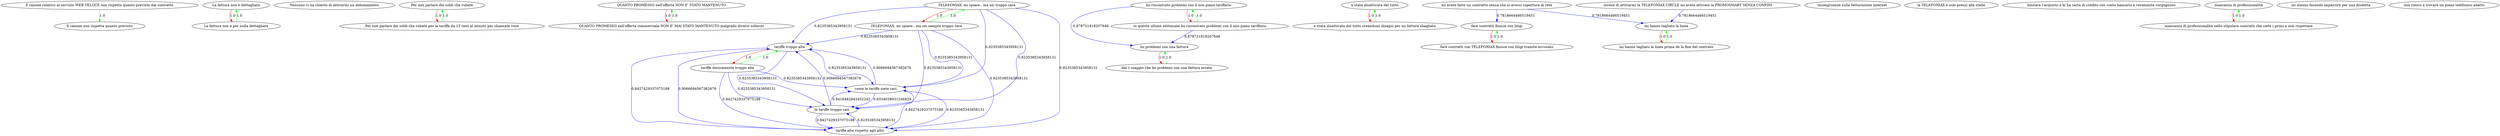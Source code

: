 digraph rawGraph {
"Il canone non rispetta quanto previsto";"Il canone relativo al servizio WEB VELOCE non rispetta quanto previsto dal contratto";"La fattura non è dettagliata";"La fattura non è per nulla dettagliata";"Nessuno vi ha chiesto di attivarmi un abbonamento";"Per non parlare dei soldi che rubate";"Per non parlare dei soldi che rubate per la tariffa da 15 cent al minuto per chiamate voce";"QUANTO PROMESSO nell'offerta NON E' STATO MANTENUTO";"QUANTO PROMESSO nell'offerta commerciale NON E' MAI STATO MANTENUTO malgrado diversi solleciti";"TELEFONIAX, mi spiace.. ma sei troppo cara";"TELEFONIAX, mi spiace.. ma sei sempre troppo cara";"come le tariffe siete cari";"ho problemi con una fattura";"dal 1 maggio che ho problemi con una fattura errata";"e stata disattivata del tutto";"e stata disattivata del tutto creandomi disagio per un fattura sbagliata";"fare contratti finisce con litigi";"fare contratti con TELEFONIAX finisce con litigi tramite avvocato";"ho riscontrato problemi con il mio piano tariffario";"in queste ultime settimane ho riscontrato problemi con il mio piano tariffario";"incongruenze sulla fatturazione internet";"invece di attivarmi la TELEFONIAX CIRCLE mi avete attivato la PROMOSMART SENZA CONFINI";"la TELEFONIAX e solo prezzi alle stelle";"le tariffe troppo cari";"limitare l'acquisto a ki ha carta di credito con conto bancario è veramente vergognoso";"mancanza di professionalità";"mancanza di professionalità nello stipulare contratti che siete i primi a non rispettare";"mi avete fatto un contratto senza che io avessi copertura di rete";"mi hanno tagliato la linea";"mi hanno tagliato la linea prima de la fine del contrato";"mi stanno facendo impazzire per una disdetta";"non riesco a trovare un piano telefonico adatto";"tariffe alte rispetto agli altri";"tariffe troppo alte";"tariffe decisamente troppo alte";"Il canone relativo al servizio WEB VELOCE non rispetta quanto previsto dal contratto" -> "Il canone non rispetta quanto previsto" [label=1.0] [color=green]
"La fattura non è per nulla dettagliata" -> "La fattura non è dettagliata" [label=1.0] [color=green]
"La fattura non è dettagliata" -> "La fattura non è per nulla dettagliata" [label=1.0] [color=red]
"Per non parlare dei soldi che rubate per la tariffa da 15 cent al minuto per chiamate voce" -> "Per non parlare dei soldi che rubate" [label=1.0] [color=green]
"Per non parlare dei soldi che rubate" -> "Per non parlare dei soldi che rubate per la tariffa da 15 cent al minuto per chiamate voce" [label=1.0] [color=red]
"QUANTO PROMESSO nell'offerta commerciale NON E' MAI STATO MANTENUTO malgrado diversi solleciti" -> "QUANTO PROMESSO nell'offerta NON E' STATO MANTENUTO" [label=1.0] [color=green]
"QUANTO PROMESSO nell'offerta NON E' STATO MANTENUTO" -> "QUANTO PROMESSO nell'offerta commerciale NON E' MAI STATO MANTENUTO malgrado diversi solleciti" [label=1.0] [color=red]
"TELEFONIAX, mi spiace.. ma sei sempre troppo cara" -> "TELEFONIAX, mi spiace.. ma sei troppo cara" [label=1.0] [color=green]
"TELEFONIAX, mi spiace.. ma sei troppo cara" -> "TELEFONIAX, mi spiace.. ma sei sempre troppo cara" [label=1.0] [color=red]
"dal 1 maggio che ho problemi con una fattura errata" -> "ho problemi con una fattura" [label=1.0] [color=green]
"ho problemi con una fattura" -> "dal 1 maggio che ho problemi con una fattura errata" [label=1.0] [color=red]
"e stata disattivata del tutto creandomi disagio per un fattura sbagliata" -> "e stata disattivata del tutto" [label=1.0] [color=green]
"e stata disattivata del tutto" -> "e stata disattivata del tutto creandomi disagio per un fattura sbagliata" [label=1.0] [color=red]
"fare contratti con TELEFONIAX finisce con litigi tramite avvocato" -> "fare contratti finisce con litigi" [label=1.0] [color=green]
"fare contratti finisce con litigi" -> "fare contratti con TELEFONIAX finisce con litigi tramite avvocato" [label=1.0] [color=red]
"in queste ultime settimane ho riscontrato problemi con il mio piano tariffario" -> "ho riscontrato problemi con il mio piano tariffario" [label=1.0] [color=green]
"ho riscontrato problemi con il mio piano tariffario" -> "in queste ultime settimane ho riscontrato problemi con il mio piano tariffario" [label=1.0] [color=red]
"ho riscontrato problemi con il mio piano tariffario" -> "ho problemi con una fattura" [label=0.878721818207646] [color=blue]
"le tariffe troppo cari" -> "come le tariffe siete cari" [label=0.9418482843452242] [color=blue]
"come le tariffe siete cari" -> "le tariffe troppo cari" [label=0.9334038931246829] [color=blue]
"TELEFONIAX, mi spiace.. ma sei troppo cara" -> "le tariffe troppo cari" [label=0.8235385343958131] [color=blue]
"mancanza di professionalità nello stipulare contratti che siete i primi a non rispettare" -> "mancanza di professionalità" [label=1.0] [color=green]
"mancanza di professionalità" -> "mancanza di professionalità nello stipulare contratti che siete i primi a non rispettare" [label=1.0] [color=red]
"mi avete fatto un contratto senza che io avessi copertura di rete" -> "fare contratti finisce con litigi" [label=0.7818664486519451] [color=blue]
"mi hanno tagliato la linea prima de la fine del contrato" -> "mi hanno tagliato la linea" [label=1.0] [color=green]
"mi hanno tagliato la linea" -> "mi hanno tagliato la linea prima de la fine del contrato" [label=1.0] [color=red]
"invece di attivarmi la TELEFONIAX CIRCLE mi avete attivato la PROMOSMART SENZA CONFINI" -> "mi hanno tagliato la linea" [label=0.7818664486519451] [color=blue]
"mi avete fatto un contratto senza che io avessi copertura di rete" -> "mi hanno tagliato la linea" [label=0.7818664486519451] [color=blue]
"tariffe decisamente troppo alte" -> "tariffe troppo alte" [label=1.0] [color=green]
"tariffe troppo alte" -> "tariffe decisamente troppo alte" [label=1.0] [color=red]
"tariffe troppo alte" -> "tariffe alte rispetto agli altri" [label=0.8427429337075188] [color=blue]
"tariffe alte rispetto agli altri" -> "tariffe troppo alte" [label=0.9066694567382676] [color=blue]
"le tariffe troppo cari" -> "tariffe troppo alte" [label=0.9066694567382676] [color=blue]
"tariffe troppo alte" -> "le tariffe troppo cari" [label=0.8235385343958131] [color=blue]
"TELEFONIAX, mi spiace.. ma sei troppo cara" -> "tariffe troppo alte" [label=0.8235385343958131] [color=blue]
"TELEFONIAX, mi spiace.. ma sei troppo cara" -> "come le tariffe siete cari" [label=0.8235385343958131] [color=blue]
"TELEFONIAX, mi spiace.. ma sei sempre troppo cara" -> "tariffe troppo alte" [label=0.8235385343958131] [color=blue]
"TELEFONIAX, mi spiace.. ma sei sempre troppo cara" -> "le tariffe troppo cari" [label=0.8235385343958131] [color=blue]
"TELEFONIAX, mi spiace.. ma sei sempre troppo cara" -> "come le tariffe siete cari" [label=0.8235385343958131] [color=blue]
"come le tariffe siete cari" -> "tariffe troppo alte" [label=0.9066694567382676] [color=blue]
"in queste ultime settimane ho riscontrato problemi con il mio piano tariffario" -> "ho problemi con una fattura" [label=0.878721818207646] [color=blue]
"le tariffe troppo cari" -> "tariffe alte rispetto agli altri" [label=0.8427429337075188] [color=blue]
"tariffe alte rispetto agli altri" -> "le tariffe troppo cari" [label=0.8235385343958131] [color=blue]
"tariffe troppo alte" -> "come le tariffe siete cari" [label=0.8235385343958131] [color=blue]
"tariffe decisamente troppo alte" -> "tariffe alte rispetto agli altri" [label=0.8427429337075188] [color=blue]
"tariffe decisamente troppo alte" -> "le tariffe troppo cari" [label=0.8235385343958131] [color=blue]
"tariffe decisamente troppo alte" -> "come le tariffe siete cari" [label=0.8235385343958131] [color=blue]
"TELEFONIAX, mi spiace.. ma sei troppo cara" -> "tariffe alte rispetto agli altri" [label=0.8235385343958131] [color=blue]
"TELEFONIAX, mi spiace.. ma sei sempre troppo cara" -> "tariffe alte rispetto agli altri" [label=0.8235385343958131] [color=blue]
"come le tariffe siete cari" -> "tariffe alte rispetto agli altri" [label=0.8427429337075188] [color=blue]
"tariffe alte rispetto agli altri" -> "come le tariffe siete cari" [label=0.8235385343958131] [color=blue]
}